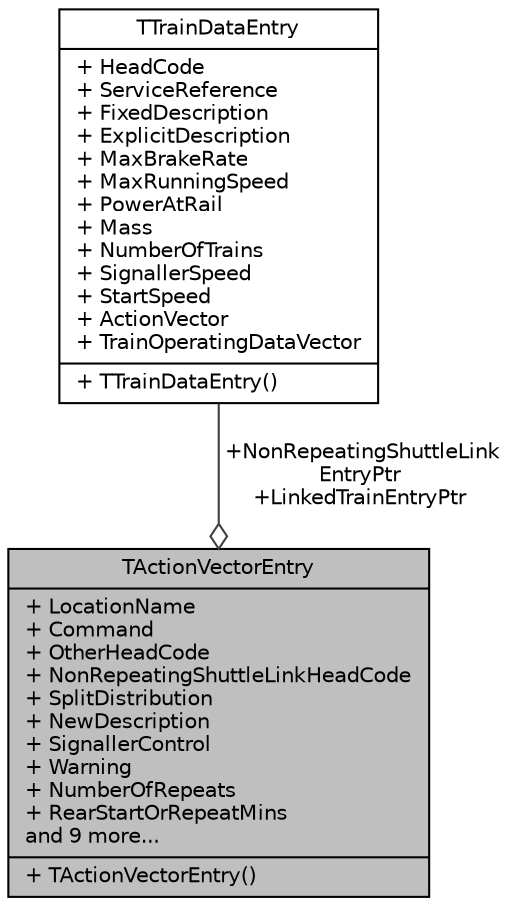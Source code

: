 digraph "TActionVectorEntry"
{
 // INTERACTIVE_SVG=YES
 // LATEX_PDF_SIZE
  edge [fontname="Helvetica",fontsize="10",labelfontname="Helvetica",labelfontsize="10"];
  node [fontname="Helvetica",fontsize="10",shape=record];
  Node1 [label="{TActionVectorEntry\n|+ LocationName\l+ Command\l+ OtherHeadCode\l+ NonRepeatingShuttleLinkHeadCode\l+ SplitDistribution\l+ NewDescription\l+ SignallerControl\l+ Warning\l+ NumberOfRepeats\l+ RearStartOrRepeatMins\land 9 more...\l|+ TActionVectorEntry()\l}",height=0.2,width=0.4,color="black", fillcolor="grey75", style="filled", fontcolor="black",tooltip="Contains a single train action in a timetable - repeat entry is also of this class though no train ac..."];
  Node2 -> Node1 [color="grey25",fontsize="10",style="solid",label=" +NonRepeatingShuttleLink\lEntryPtr\n+LinkedTrainEntryPtr" ,arrowhead="odiamond",fontname="Helvetica"];
  Node2 [label="{TTrainDataEntry\n|+ HeadCode\l+ ServiceReference\l+ FixedDescription\l+ ExplicitDescription\l+ MaxBrakeRate\l+ MaxRunningSpeed\l+ PowerAtRail\l+ Mass\l+ NumberOfTrains\l+ SignallerSpeed\l+ StartSpeed\l+ ActionVector\l+ TrainOperatingDataVector\l|+ TTrainDataEntry()\l}",height=0.2,width=0.4,color="black", fillcolor="white", style="filled",URL="$class_t_train_data_entry.html",tooltip="Contains all data for a single timetable service entry."];
}
